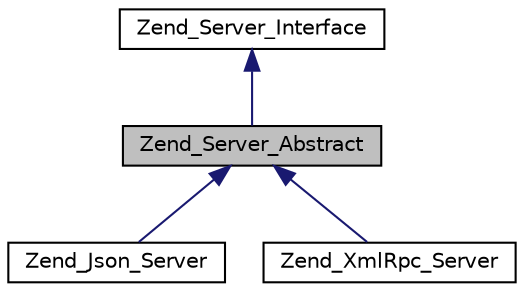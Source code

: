 digraph G
{
  edge [fontname="Helvetica",fontsize="10",labelfontname="Helvetica",labelfontsize="10"];
  node [fontname="Helvetica",fontsize="10",shape=record];
  Node1 [label="Zend_Server_Abstract",height=0.2,width=0.4,color="black", fillcolor="grey75", style="filled" fontcolor="black"];
  Node2 -> Node1 [dir="back",color="midnightblue",fontsize="10",style="solid",fontname="Helvetica"];
  Node2 [label="Zend_Server_Interface",height=0.2,width=0.4,color="black", fillcolor="white", style="filled",URL="$interface_zend___server___interface.html"];
  Node1 -> Node3 [dir="back",color="midnightblue",fontsize="10",style="solid",fontname="Helvetica"];
  Node3 [label="Zend_Json_Server",height=0.2,width=0.4,color="black", fillcolor="white", style="filled",URL="$class_zend___json___server.html"];
  Node1 -> Node4 [dir="back",color="midnightblue",fontsize="10",style="solid",fontname="Helvetica"];
  Node4 [label="Zend_XmlRpc_Server",height=0.2,width=0.4,color="black", fillcolor="white", style="filled",URL="$class_zend___xml_rpc___server.html"];
}
